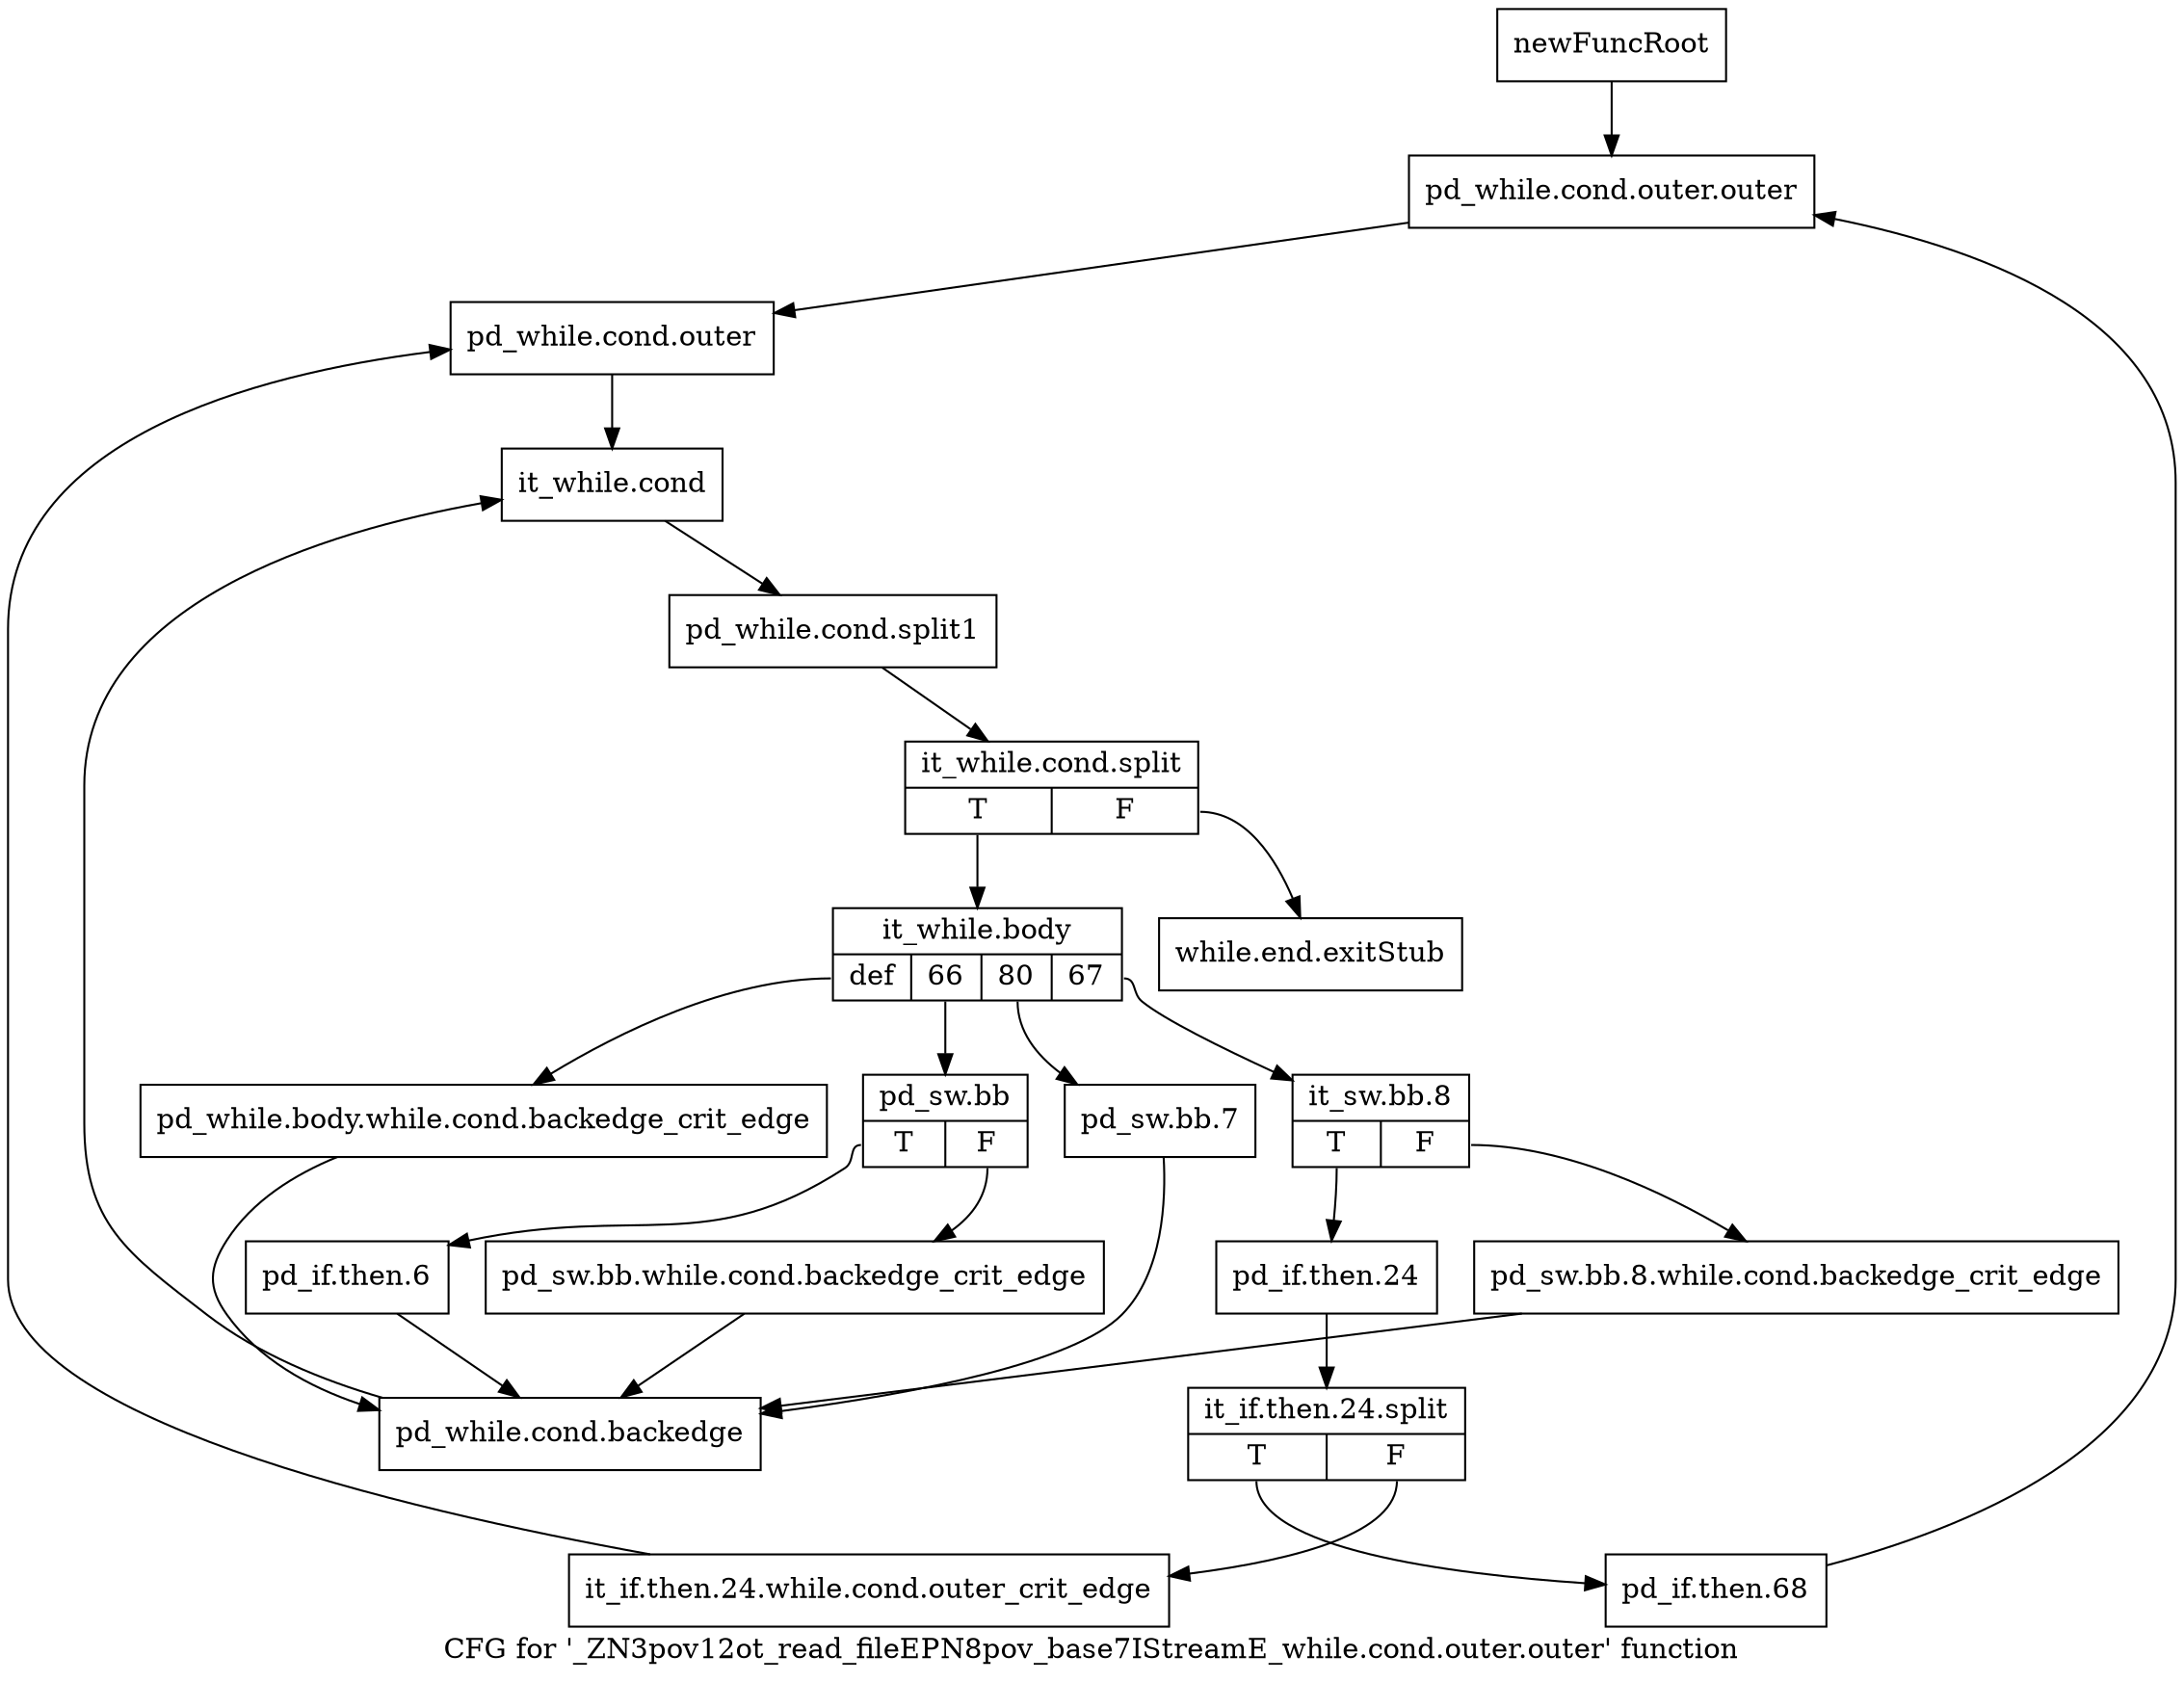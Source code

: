 digraph "CFG for '_ZN3pov12ot_read_fileEPN8pov_base7IStreamE_while.cond.outer.outer' function" {
	label="CFG for '_ZN3pov12ot_read_fileEPN8pov_base7IStreamE_while.cond.outer.outer' function";

	Node0x26e6200 [shape=record,label="{newFuncRoot}"];
	Node0x26e6200 -> Node0x26e62a0;
	Node0x26e6250 [shape=record,label="{while.end.exitStub}"];
	Node0x26e62a0 [shape=record,label="{pd_while.cond.outer.outer}"];
	Node0x26e62a0 -> Node0x26e62f0;
	Node0x26e62f0 [shape=record,label="{pd_while.cond.outer}"];
	Node0x26e62f0 -> Node0x26e6340;
	Node0x26e6340 [shape=record,label="{it_while.cond}"];
	Node0x26e6340 -> Node0x37cdae0;
	Node0x37cdae0 [shape=record,label="{pd_while.cond.split1}"];
	Node0x37cdae0 -> Node0x37cdce0;
	Node0x37cdce0 [shape=record,label="{it_while.cond.split|{<s0>T|<s1>F}}"];
	Node0x37cdce0:s0 -> Node0x26e6390;
	Node0x37cdce0:s1 -> Node0x26e6250;
	Node0x26e6390 [shape=record,label="{it_while.body|{<s0>def|<s1>66|<s2>80|<s3>67}}"];
	Node0x26e6390:s0 -> Node0x26e66b0;
	Node0x26e6390:s1 -> Node0x26e65c0;
	Node0x26e6390:s2 -> Node0x26e6570;
	Node0x26e6390:s3 -> Node0x26e63e0;
	Node0x26e63e0 [shape=record,label="{it_sw.bb.8|{<s0>T|<s1>F}}"];
	Node0x26e63e0:s0 -> Node0x26e6480;
	Node0x26e63e0:s1 -> Node0x26e6430;
	Node0x26e6430 [shape=record,label="{pd_sw.bb.8.while.cond.backedge_crit_edge}"];
	Node0x26e6430 -> Node0x26e6700;
	Node0x26e6480 [shape=record,label="{pd_if.then.24}"];
	Node0x26e6480 -> Node0x37cd4e0;
	Node0x37cd4e0 [shape=record,label="{it_if.then.24.split|{<s0>T|<s1>F}}"];
	Node0x37cd4e0:s0 -> Node0x26e6520;
	Node0x37cd4e0:s1 -> Node0x26e64d0;
	Node0x26e64d0 [shape=record,label="{it_if.then.24.while.cond.outer_crit_edge}"];
	Node0x26e64d0 -> Node0x26e62f0;
	Node0x26e6520 [shape=record,label="{pd_if.then.68}"];
	Node0x26e6520 -> Node0x26e62a0;
	Node0x26e6570 [shape=record,label="{pd_sw.bb.7}"];
	Node0x26e6570 -> Node0x26e6700;
	Node0x26e65c0 [shape=record,label="{pd_sw.bb|{<s0>T|<s1>F}}"];
	Node0x26e65c0:s0 -> Node0x26e6660;
	Node0x26e65c0:s1 -> Node0x26e6610;
	Node0x26e6610 [shape=record,label="{pd_sw.bb.while.cond.backedge_crit_edge}"];
	Node0x26e6610 -> Node0x26e6700;
	Node0x26e6660 [shape=record,label="{pd_if.then.6}"];
	Node0x26e6660 -> Node0x26e6700;
	Node0x26e66b0 [shape=record,label="{pd_while.body.while.cond.backedge_crit_edge}"];
	Node0x26e66b0 -> Node0x26e6700;
	Node0x26e6700 [shape=record,label="{pd_while.cond.backedge}"];
	Node0x26e6700 -> Node0x26e6340;
}
